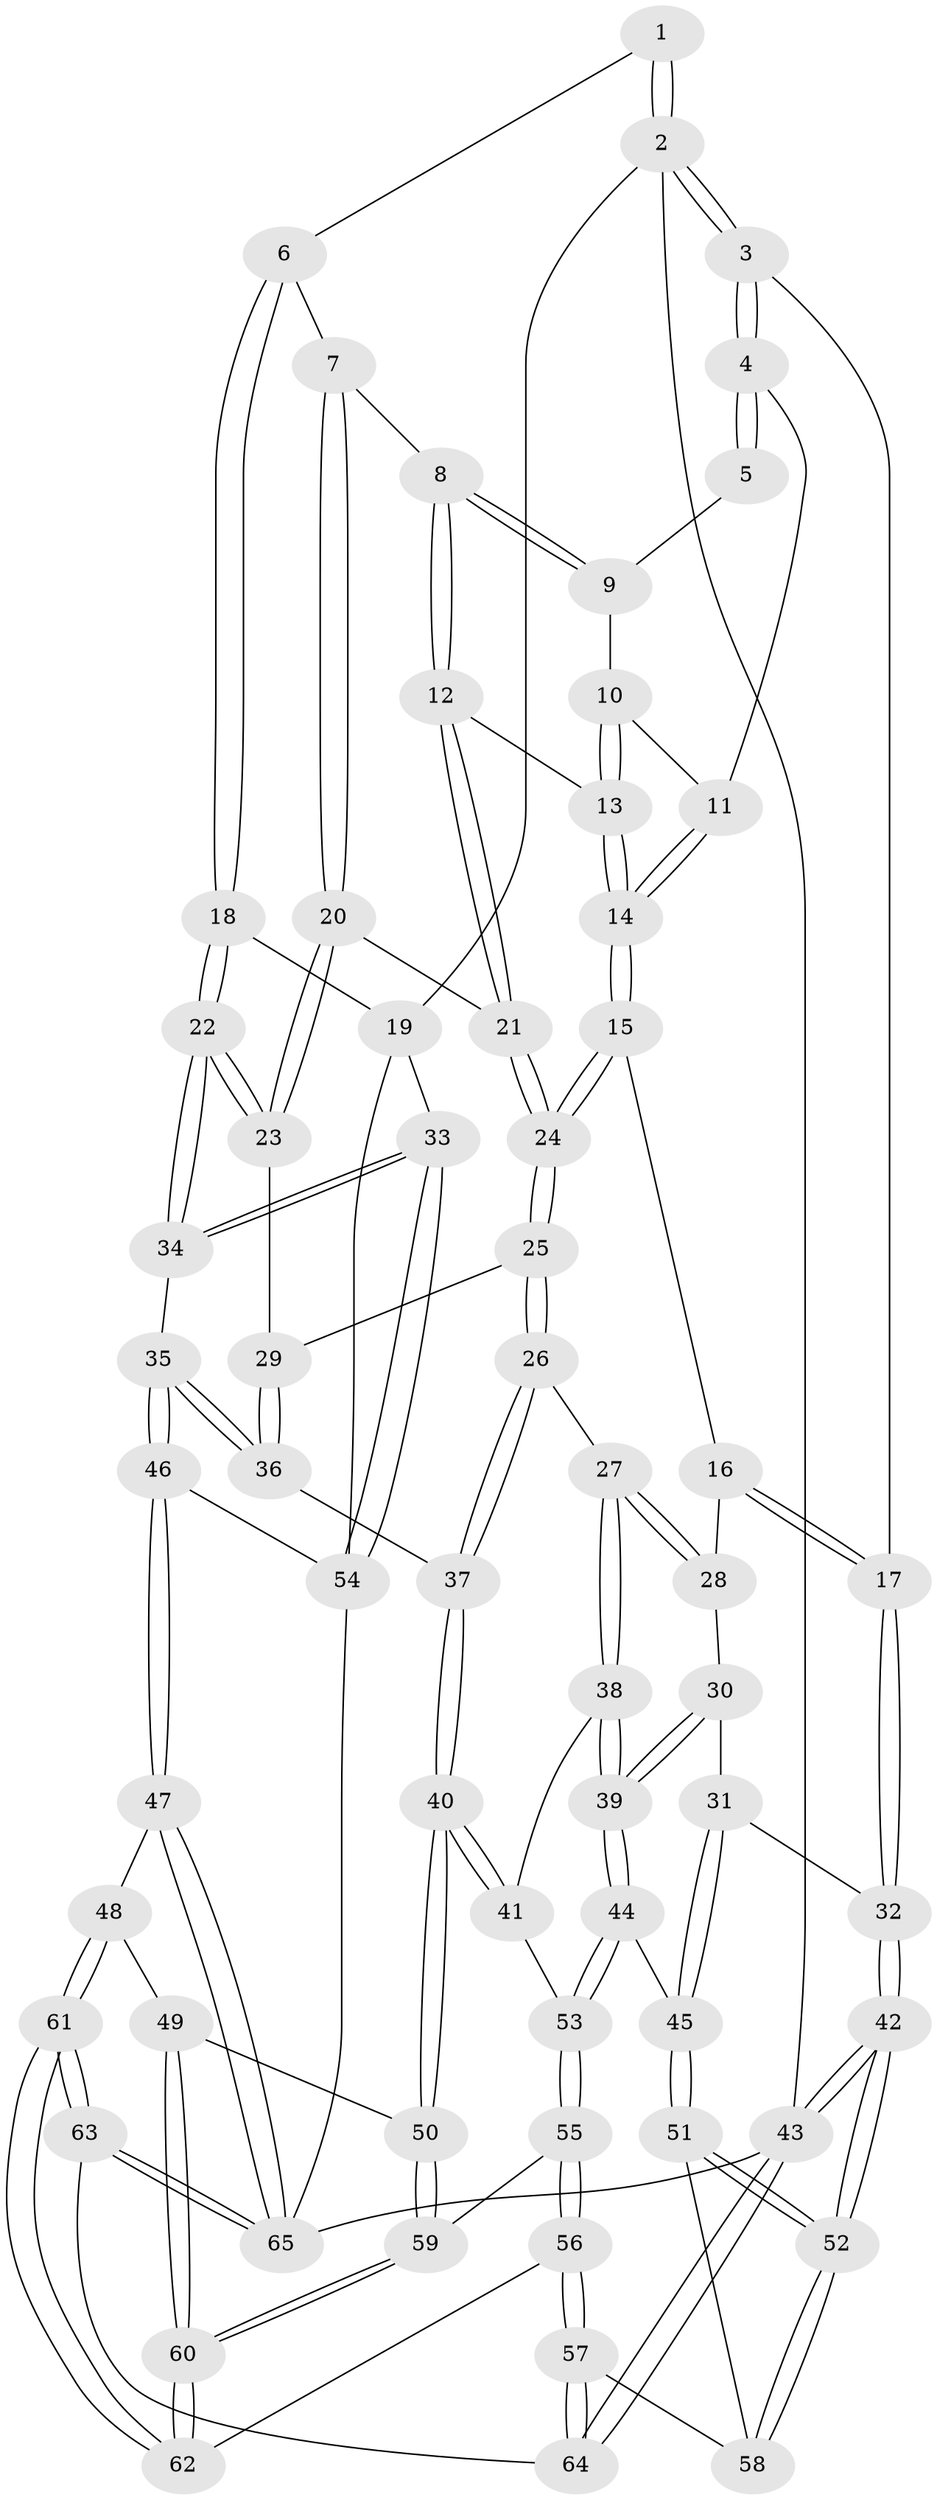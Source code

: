 // coarse degree distribution, {3: 0.22857142857142856, 8: 0.02857142857142857, 5: 0.45714285714285713, 4: 0.2857142857142857}
// Generated by graph-tools (version 1.1) at 2025/52/02/27/25 19:52:42]
// undirected, 65 vertices, 159 edges
graph export_dot {
graph [start="1"]
  node [color=gray90,style=filled];
  1 [pos="+0.3237227216255956+0"];
  2 [pos="+0+0"];
  3 [pos="+0+0.2556428661993693"];
  4 [pos="+0.1261239630736038+0.14459857103366075"];
  5 [pos="+0.3226278999554748+0"];
  6 [pos="+0.9480974053428116+0"];
  7 [pos="+0.627595773298344+0.17457407365589875"];
  8 [pos="+0.5078398171642664+0.19003346196713553"];
  9 [pos="+0.32381531198216196+0"];
  10 [pos="+0.31042195965730507+0.06279710015947"];
  11 [pos="+0.2115006371076237+0.15274877780397442"];
  12 [pos="+0.4029842099201088+0.26469651663126476"];
  13 [pos="+0.33806937493810874+0.25434030598997426"];
  14 [pos="+0.24920844095016578+0.30765131618634567"];
  15 [pos="+0.2297463719093591+0.3255457325743038"];
  16 [pos="+0.1913697694983694+0.34944233318037027"];
  17 [pos="+0+0.31986806104048054"];
  18 [pos="+1+0"];
  19 [pos="+1+0"];
  20 [pos="+0.6300534929763693+0.29198216415458494"];
  21 [pos="+0.4767712041670254+0.40923700173748456"];
  22 [pos="+0.7919324444780451+0.4543852785080272"];
  23 [pos="+0.7140077339944283+0.41742206772207485"];
  24 [pos="+0.47003998765334454+0.4695377176674462"];
  25 [pos="+0.4706686915466565+0.4767045724714917"];
  26 [pos="+0.42195888229528117+0.5263913817786442"];
  27 [pos="+0.41080413221089135+0.5319586633293186"];
  28 [pos="+0.26223086942457996+0.4875388939427363"];
  29 [pos="+0.5326578048181966+0.49591328601421353"];
  30 [pos="+0.22863612412582793+0.5477958686239249"];
  31 [pos="+0+0.49977398363135705"];
  32 [pos="+0+0.4400795633272494"];
  33 [pos="+1+0.5849529099704437"];
  34 [pos="+0.7984144041973046+0.47180294353407026"];
  35 [pos="+0.7162419775635963+0.6538533014628992"];
  36 [pos="+0.6450095648228619+0.6421681638633543"];
  37 [pos="+0.534886522985039+0.6968186118221998"];
  38 [pos="+0.3685771178793852+0.630021483943719"];
  39 [pos="+0.20848018671305957+0.6705408274155126"];
  40 [pos="+0.495395763911117+0.7526626039962907"];
  41 [pos="+0.40151066557285825+0.7117964500089469"];
  42 [pos="+0+1"];
  43 [pos="+0+1"];
  44 [pos="+0.18156997081032947+0.7011847517498605"];
  45 [pos="+0.1754779465701893+0.7036129158741611"];
  46 [pos="+0.8077851328396847+0.8310684324481533"];
  47 [pos="+0.7649395136849062+0.894480479416799"];
  48 [pos="+0.539579900929292+0.820270304472771"];
  49 [pos="+0.5312906793438847+0.8130471456440928"];
  50 [pos="+0.49906741326270954+0.7761073925396657"];
  51 [pos="+0.13260762679293595+0.8006967887561048"];
  52 [pos="+0+1"];
  53 [pos="+0.3227116779185549+0.7807894719291953"];
  54 [pos="+1+0.7599268956856232"];
  55 [pos="+0.33920627654600033+0.8584086193655145"];
  56 [pos="+0.28381508479450523+0.9286380084777057"];
  57 [pos="+0.26092467571693656+0.9517918071457356"];
  58 [pos="+0.23036561662904753+0.9183278409570791"];
  59 [pos="+0.40104366422054044+0.8582960082034229"];
  60 [pos="+0.4464486778665418+0.9217808116391722"];
  61 [pos="+0.49317754821922327+1"];
  62 [pos="+0.45543948347225094+0.9444184077760666"];
  63 [pos="+0.5516598846115826+1"];
  64 [pos="+0.2478298075896503+1"];
  65 [pos="+0.6882500494693744+1"];
  1 -- 2;
  1 -- 2;
  1 -- 6;
  2 -- 3;
  2 -- 3;
  2 -- 19;
  2 -- 43;
  3 -- 4;
  3 -- 4;
  3 -- 17;
  4 -- 5;
  4 -- 5;
  4 -- 11;
  5 -- 9;
  6 -- 7;
  6 -- 18;
  6 -- 18;
  7 -- 8;
  7 -- 20;
  7 -- 20;
  8 -- 9;
  8 -- 9;
  8 -- 12;
  8 -- 12;
  9 -- 10;
  10 -- 11;
  10 -- 13;
  10 -- 13;
  11 -- 14;
  11 -- 14;
  12 -- 13;
  12 -- 21;
  12 -- 21;
  13 -- 14;
  13 -- 14;
  14 -- 15;
  14 -- 15;
  15 -- 16;
  15 -- 24;
  15 -- 24;
  16 -- 17;
  16 -- 17;
  16 -- 28;
  17 -- 32;
  17 -- 32;
  18 -- 19;
  18 -- 22;
  18 -- 22;
  19 -- 33;
  19 -- 54;
  20 -- 21;
  20 -- 23;
  20 -- 23;
  21 -- 24;
  21 -- 24;
  22 -- 23;
  22 -- 23;
  22 -- 34;
  22 -- 34;
  23 -- 29;
  24 -- 25;
  24 -- 25;
  25 -- 26;
  25 -- 26;
  25 -- 29;
  26 -- 27;
  26 -- 37;
  26 -- 37;
  27 -- 28;
  27 -- 28;
  27 -- 38;
  27 -- 38;
  28 -- 30;
  29 -- 36;
  29 -- 36;
  30 -- 31;
  30 -- 39;
  30 -- 39;
  31 -- 32;
  31 -- 45;
  31 -- 45;
  32 -- 42;
  32 -- 42;
  33 -- 34;
  33 -- 34;
  33 -- 54;
  33 -- 54;
  34 -- 35;
  35 -- 36;
  35 -- 36;
  35 -- 46;
  35 -- 46;
  36 -- 37;
  37 -- 40;
  37 -- 40;
  38 -- 39;
  38 -- 39;
  38 -- 41;
  39 -- 44;
  39 -- 44;
  40 -- 41;
  40 -- 41;
  40 -- 50;
  40 -- 50;
  41 -- 53;
  42 -- 43;
  42 -- 43;
  42 -- 52;
  42 -- 52;
  43 -- 64;
  43 -- 64;
  43 -- 65;
  44 -- 45;
  44 -- 53;
  44 -- 53;
  45 -- 51;
  45 -- 51;
  46 -- 47;
  46 -- 47;
  46 -- 54;
  47 -- 48;
  47 -- 65;
  47 -- 65;
  48 -- 49;
  48 -- 61;
  48 -- 61;
  49 -- 50;
  49 -- 60;
  49 -- 60;
  50 -- 59;
  50 -- 59;
  51 -- 52;
  51 -- 52;
  51 -- 58;
  52 -- 58;
  52 -- 58;
  53 -- 55;
  53 -- 55;
  54 -- 65;
  55 -- 56;
  55 -- 56;
  55 -- 59;
  56 -- 57;
  56 -- 57;
  56 -- 62;
  57 -- 58;
  57 -- 64;
  57 -- 64;
  59 -- 60;
  59 -- 60;
  60 -- 62;
  60 -- 62;
  61 -- 62;
  61 -- 62;
  61 -- 63;
  61 -- 63;
  63 -- 64;
  63 -- 65;
  63 -- 65;
}
